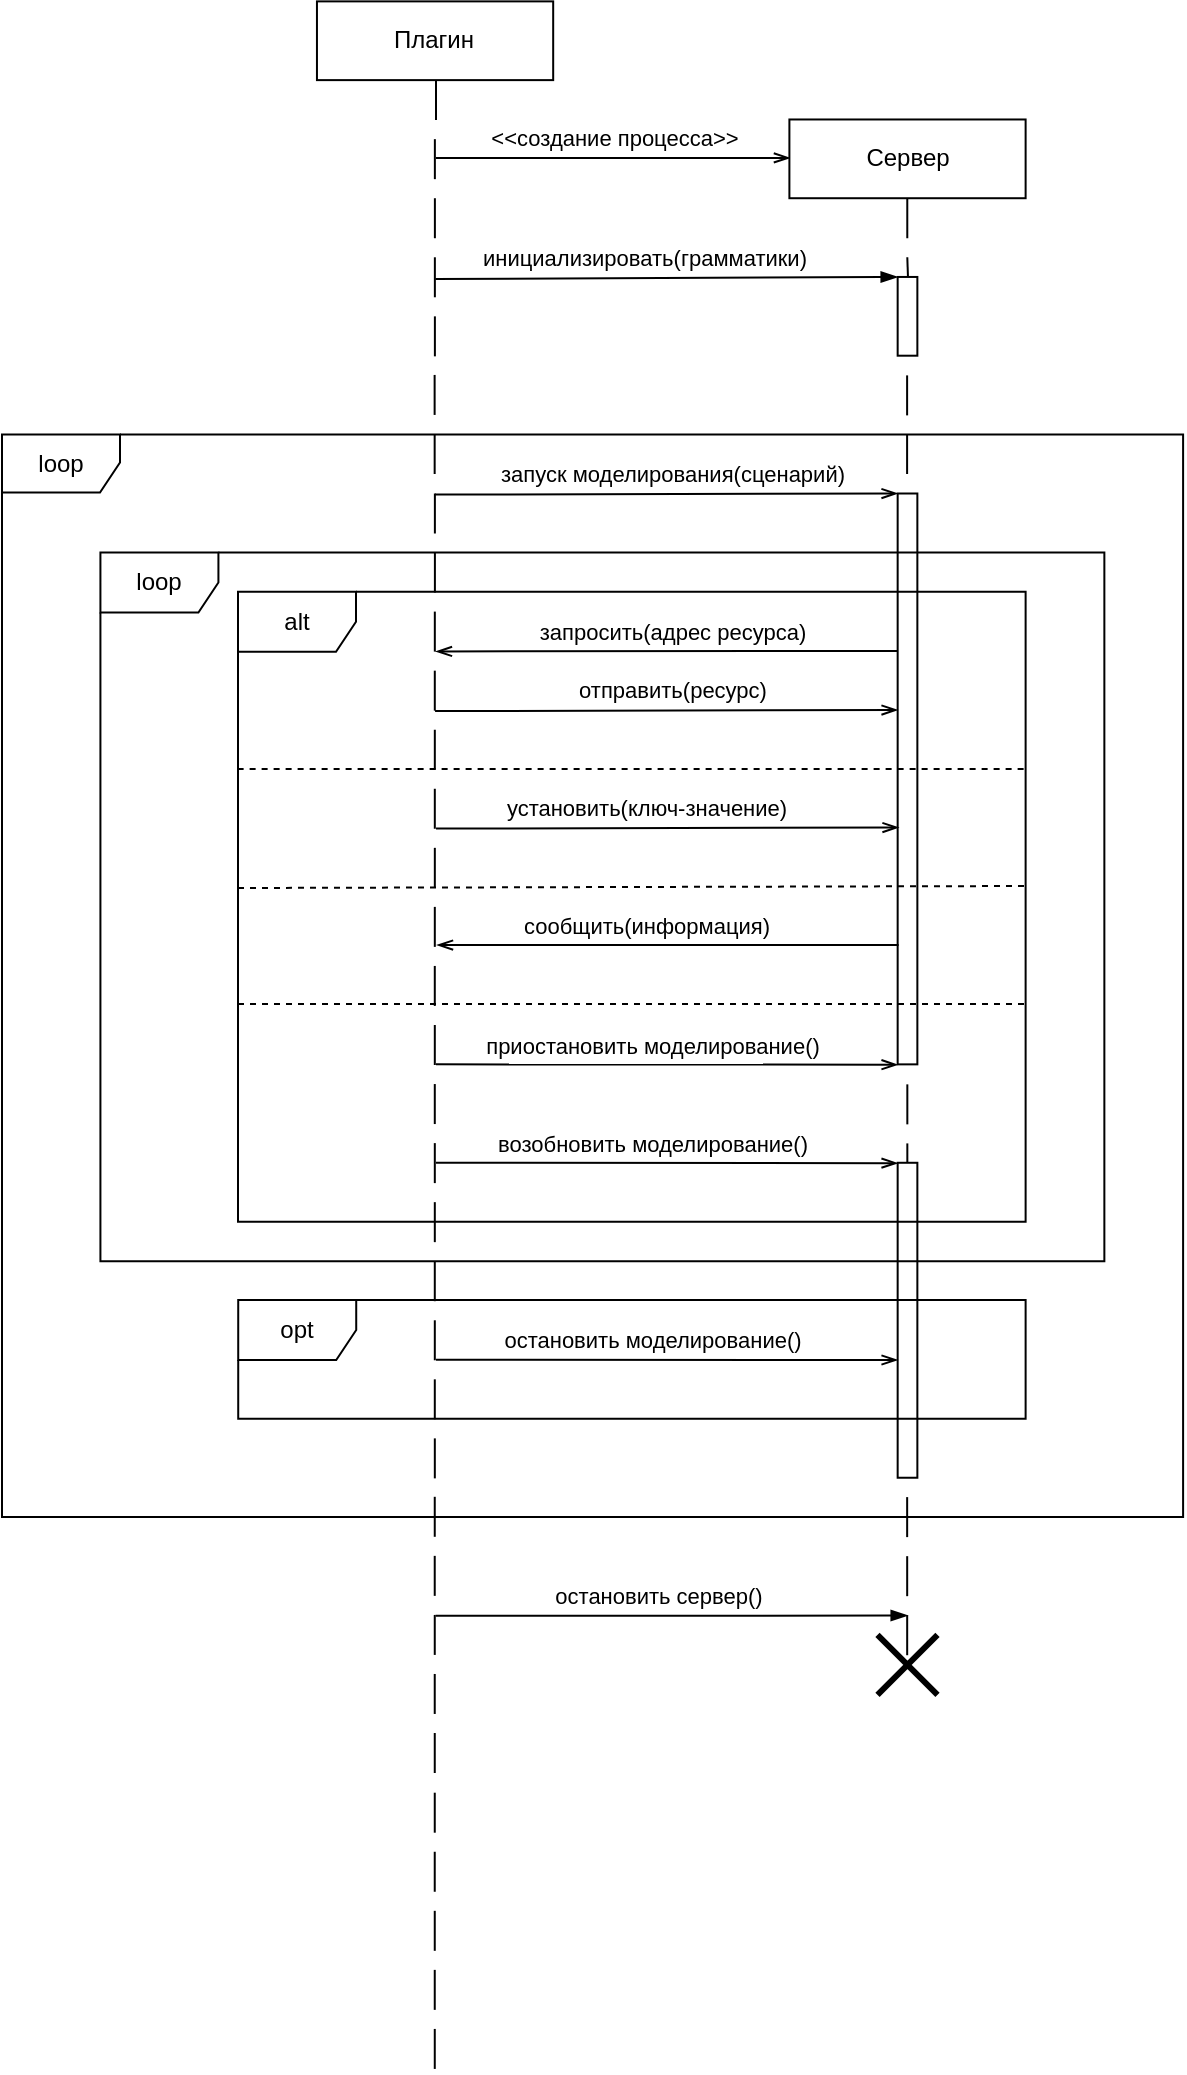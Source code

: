 <mxfile version="21.0.8" type="device"><diagram id="-wMyV3FJXtilWohWUk54" name="Страница 1"><mxGraphModel dx="1796" dy="965" grid="1" gridSize="9.842" guides="1" tooltips="1" connect="1" arrows="1" fold="1" page="1" pageScale="1" pageWidth="827" pageHeight="1169" math="0" shadow="0"><root><mxCell id="0"/><mxCell id="1" parent="0"/><mxCell id="ePhQMTm9lXjfTtW40u9A-8" value="Плагин" style="whiteSpace=wrap;html=1;" vertex="1" parent="1"><mxGeometry x="157.48" y="19.69" width="118.11" height="39.37" as="geometry"/></mxCell><mxCell id="ePhQMTm9lXjfTtW40u9A-24" value="" style="endArrow=none;html=1;rounded=0;strokeWidth=1;jumpStyle=none;perimeterSpacing=0;fixDash=0;" edge="1" parent="1"><mxGeometry width="50" height="50" relative="1" as="geometry"><mxPoint x="217" y="78.95" as="sourcePoint"/><mxPoint x="217" y="58.95" as="targetPoint"/></mxGeometry></mxCell><mxCell id="ePhQMTm9lXjfTtW40u9A-26" value="" style="endArrow=none;html=1;rounded=0;strokeWidth=1;jumpStyle=none;perimeterSpacing=0;fixDash=0;entryX=0.5;entryY=1;entryDx=0;entryDy=0;" edge="1" parent="1"><mxGeometry width="50" height="50" relative="1" as="geometry"><mxPoint x="216.433" y="108.582" as="sourcePoint"/><mxPoint x="216.433" y="88.582" as="targetPoint"/></mxGeometry></mxCell><mxCell id="ePhQMTm9lXjfTtW40u9A-27" value="" style="endArrow=none;html=1;rounded=0;strokeWidth=1;jumpStyle=none;perimeterSpacing=0;fixDash=0;entryX=0.5;entryY=1;entryDx=0;entryDy=0;" edge="1" parent="1"><mxGeometry width="50" height="50" relative="1" as="geometry"><mxPoint x="216.445" y="138.115" as="sourcePoint"/><mxPoint x="216.445" y="118.115" as="targetPoint"/></mxGeometry></mxCell><mxCell id="ePhQMTm9lXjfTtW40u9A-28" value="" style="endArrow=none;html=1;rounded=0;strokeWidth=1;jumpStyle=none;perimeterSpacing=0;fixDash=0;entryX=0.5;entryY=1;entryDx=0;entryDy=0;" edge="1" parent="1"><mxGeometry width="50" height="50" relative="1" as="geometry"><mxPoint x="216.435" y="167.645" as="sourcePoint"/><mxPoint x="216.435" y="147.645" as="targetPoint"/></mxGeometry></mxCell><mxCell id="ePhQMTm9lXjfTtW40u9A-29" value="" style="endArrow=none;html=1;rounded=0;strokeWidth=1;jumpStyle=none;perimeterSpacing=0;fixDash=0;entryX=0.5;entryY=1;entryDx=0;entryDy=0;" edge="1" parent="1"><mxGeometry width="50" height="50" relative="1" as="geometry"><mxPoint x="216.447" y="197.177" as="sourcePoint"/><mxPoint x="216.447" y="177.178" as="targetPoint"/></mxGeometry></mxCell><mxCell id="ePhQMTm9lXjfTtW40u9A-30" value="" style="endArrow=none;html=1;rounded=0;strokeWidth=1;jumpStyle=none;perimeterSpacing=0;fixDash=0;entryX=0.5;entryY=1;entryDx=0;entryDy=0;" edge="1" parent="1"><mxGeometry width="50" height="50" relative="1" as="geometry"><mxPoint x="216.438" y="285.748" as="sourcePoint"/><mxPoint x="216.438" y="265.748" as="targetPoint"/></mxGeometry></mxCell><mxCell id="ePhQMTm9lXjfTtW40u9A-31" value="" style="endArrow=none;html=1;rounded=0;strokeWidth=1;jumpStyle=none;perimeterSpacing=0;fixDash=0;entryX=0.5;entryY=1;entryDx=0;entryDy=0;" edge="1" parent="1"><mxGeometry width="50" height="50" relative="1" as="geometry"><mxPoint x="216.45" y="315.28" as="sourcePoint"/><mxPoint x="216.45" y="295.28" as="targetPoint"/></mxGeometry></mxCell><mxCell id="ePhQMTm9lXjfTtW40u9A-32" value="" style="endArrow=openThin;html=1;rounded=0;endFill=0;" edge="1" parent="1"><mxGeometry width="50" height="50" relative="1" as="geometry"><mxPoint x="217" y="97.95" as="sourcePoint"/><mxPoint x="394" y="97.95" as="targetPoint"/></mxGeometry></mxCell><mxCell id="ePhQMTm9lXjfTtW40u9A-35" value="&amp;lt;&amp;lt;создание процесса&amp;gt;&amp;gt;" style="edgeLabel;html=1;align=center;verticalAlign=middle;resizable=0;points=[];" vertex="1" connectable="0" parent="ePhQMTm9lXjfTtW40u9A-32"><mxGeometry x="0.382" relative="1" as="geometry"><mxPoint x="-34" y="-10" as="offset"/></mxGeometry></mxCell><mxCell id="ePhQMTm9lXjfTtW40u9A-36" value="Сервер" style="whiteSpace=wrap;html=1;" vertex="1" parent="1"><mxGeometry x="393.702" y="78.742" width="118.11" height="39.37" as="geometry"/></mxCell><mxCell id="ePhQMTm9lXjfTtW40u9A-37" value="" style="endArrow=none;html=1;rounded=0;strokeWidth=1;jumpStyle=none;perimeterSpacing=0;fixDash=0;entryX=0.5;entryY=1;entryDx=0;entryDy=0;" edge="1" parent="1"><mxGeometry width="50" height="50" relative="1" as="geometry"><mxPoint x="452.638" y="138.118" as="sourcePoint"/><mxPoint x="452.638" y="118.117" as="targetPoint"/></mxGeometry></mxCell><mxCell id="ePhQMTm9lXjfTtW40u9A-38" value="" style="endArrow=none;html=1;rounded=0;strokeWidth=1;jumpStyle=none;perimeterSpacing=0;fixDash=0;entryX=0.5;entryY=1;entryDx=0;entryDy=0;" edge="1" parent="1"><mxGeometry width="50" height="50" relative="1" as="geometry"><mxPoint x="453" y="157.95" as="sourcePoint"/><mxPoint x="452.65" y="147.65" as="targetPoint"/></mxGeometry></mxCell><mxCell id="ePhQMTm9lXjfTtW40u9A-40" value="" style="endArrow=none;html=1;rounded=0;strokeWidth=1;jumpStyle=none;perimeterSpacing=0;fixDash=0;entryX=0.5;entryY=1;entryDx=0;entryDy=0;" edge="1" parent="1"><mxGeometry width="50" height="50" relative="1" as="geometry"><mxPoint x="452.663" y="581.182" as="sourcePoint"/><mxPoint x="452.663" y="561.182" as="targetPoint"/></mxGeometry></mxCell><mxCell id="ePhQMTm9lXjfTtW40u9A-41" value="" style="endArrow=blockThin;html=1;rounded=0;endFill=1;entryX=0;entryY=0;entryDx=0;entryDy=0;" edge="1" parent="1" target="ePhQMTm9lXjfTtW40u9A-46"><mxGeometry width="50" height="50" relative="1" as="geometry"><mxPoint x="216.702" y="158.483" as="sourcePoint"/><mxPoint x="453" y="157.95" as="targetPoint"/></mxGeometry></mxCell><mxCell id="ePhQMTm9lXjfTtW40u9A-42" value="инициализировать(грамматики)" style="edgeLabel;html=1;align=center;verticalAlign=middle;resizable=0;points=[];" vertex="1" connectable="0" parent="ePhQMTm9lXjfTtW40u9A-41"><mxGeometry x="0.382" relative="1" as="geometry"><mxPoint x="-55" y="-10" as="offset"/></mxGeometry></mxCell><mxCell id="ePhQMTm9lXjfTtW40u9A-43" value="" style="endArrow=none;html=1;rounded=0;strokeWidth=1;jumpStyle=none;perimeterSpacing=0;fixDash=0;entryX=0.5;entryY=1;entryDx=0;entryDy=0;" edge="1" parent="1"><mxGeometry width="50" height="50" relative="1" as="geometry"><mxPoint x="452.663" y="600.702" as="sourcePoint"/><mxPoint x="452.663" y="590.702" as="targetPoint"/></mxGeometry></mxCell><mxCell id="ePhQMTm9lXjfTtW40u9A-46" value="" style="whiteSpace=wrap;html=1;" vertex="1" parent="1"><mxGeometry x="447.83" y="157.48" width="9.85" height="39.37" as="geometry"/></mxCell><mxCell id="ePhQMTm9lXjfTtW40u9A-51" value="" style="whiteSpace=wrap;html=1;" vertex="1" parent="1"><mxGeometry x="447.83" y="265.75" width="9.85" height="285.43" as="geometry"/></mxCell><mxCell id="ePhQMTm9lXjfTtW40u9A-65" value="" style="endArrow=openThin;html=1;rounded=0;endFill=0;entryX=0;entryY=0;entryDx=0;entryDy=0;" edge="1" parent="1"><mxGeometry width="50" height="50" relative="1" as="geometry"><mxPoint x="217.012" y="433.303" as="sourcePoint"/><mxPoint x="448.31" y="432.77" as="targetPoint"/></mxGeometry></mxCell><mxCell id="ePhQMTm9lXjfTtW40u9A-66" value="установить(ключ-значение)" style="edgeLabel;html=1;align=center;verticalAlign=middle;resizable=0;points=[];" vertex="1" connectable="0" parent="ePhQMTm9lXjfTtW40u9A-65"><mxGeometry x="0.382" relative="1" as="geometry"><mxPoint x="-55" y="-10" as="offset"/></mxGeometry></mxCell><mxCell id="ePhQMTm9lXjfTtW40u9A-67" value="" style="endArrow=none;html=1;rounded=0;endFill=0;dashed=1;" edge="1" parent="1"><mxGeometry width="50" height="50" relative="1" as="geometry"><mxPoint x="118" y="463" as="sourcePoint"/><mxPoint x="512" y="462" as="targetPoint"/></mxGeometry></mxCell><mxCell id="ePhQMTm9lXjfTtW40u9A-68" value="" style="endArrow=openThin;html=1;rounded=0;endFill=0;" edge="1" parent="1"><mxGeometry width="50" height="50" relative="1" as="geometry"><mxPoint x="448.31" y="491.54" as="sourcePoint"/><mxPoint x="217.48" y="491.54" as="targetPoint"/></mxGeometry></mxCell><mxCell id="ePhQMTm9lXjfTtW40u9A-69" value="сообщить(информация)" style="edgeLabel;html=1;align=center;verticalAlign=middle;resizable=0;points=[];" vertex="1" connectable="0" parent="ePhQMTm9lXjfTtW40u9A-68"><mxGeometry x="0.382" relative="1" as="geometry"><mxPoint x="33" y="-10" as="offset"/></mxGeometry></mxCell><mxCell id="ePhQMTm9lXjfTtW40u9A-70" value="" style="endArrow=none;html=1;rounded=0;endFill=0;dashed=1;" edge="1" parent="1"><mxGeometry width="50" height="50" relative="1" as="geometry"><mxPoint x="118" y="521" as="sourcePoint"/><mxPoint x="512" y="521" as="targetPoint"/></mxGeometry></mxCell><mxCell id="ePhQMTm9lXjfTtW40u9A-71" value="" style="endArrow=openThin;html=1;rounded=0;endFill=0;entryX=0;entryY=1;entryDx=0;entryDy=0;" edge="1" parent="1"><mxGeometry width="50" height="50" relative="1" as="geometry"><mxPoint x="217" y="551.18" as="sourcePoint"/><mxPoint x="447.83" y="551.36" as="targetPoint"/></mxGeometry></mxCell><mxCell id="ePhQMTm9lXjfTtW40u9A-72" value="приостановить моделирование()" style="edgeLabel;html=1;align=center;verticalAlign=middle;resizable=0;points=[];" vertex="1" connectable="0" parent="ePhQMTm9lXjfTtW40u9A-71"><mxGeometry x="0.382" relative="1" as="geometry"><mxPoint x="-52" y="-10" as="offset"/></mxGeometry></mxCell><mxCell id="ePhQMTm9lXjfTtW40u9A-73" value="" style="whiteSpace=wrap;html=1;" vertex="1" parent="1"><mxGeometry x="447.83" y="600.39" width="9.85" height="157.48" as="geometry"/></mxCell><mxCell id="ePhQMTm9lXjfTtW40u9A-76" value="" style="endArrow=openThin;html=1;rounded=0;endFill=0;entryX=0;entryY=1;entryDx=0;entryDy=0;" edge="1" parent="1"><mxGeometry width="50" height="50" relative="1" as="geometry"><mxPoint x="217.002" y="600.392" as="sourcePoint"/><mxPoint x="447.832" y="600.572" as="targetPoint"/></mxGeometry></mxCell><mxCell id="ePhQMTm9lXjfTtW40u9A-77" value="возобновить моделирование()" style="edgeLabel;html=1;align=center;verticalAlign=middle;resizable=0;points=[];" vertex="1" connectable="0" parent="ePhQMTm9lXjfTtW40u9A-76"><mxGeometry x="0.382" relative="1" as="geometry"><mxPoint x="-52" y="-10" as="offset"/></mxGeometry></mxCell><mxCell id="ePhQMTm9lXjfTtW40u9A-78" value="" style="endArrow=openThin;html=1;rounded=0;endFill=0;entryX=0;entryY=1;entryDx=0;entryDy=0;" edge="1" parent="1"><mxGeometry width="50" height="50" relative="1" as="geometry"><mxPoint x="217.005" y="698.825" as="sourcePoint"/><mxPoint x="447.835" y="699.005" as="targetPoint"/></mxGeometry></mxCell><mxCell id="ePhQMTm9lXjfTtW40u9A-79" value="остановить моделирование()" style="edgeLabel;html=1;align=center;verticalAlign=middle;resizable=0;points=[];" vertex="1" connectable="0" parent="ePhQMTm9lXjfTtW40u9A-78"><mxGeometry x="0.382" relative="1" as="geometry"><mxPoint x="-52" y="-10" as="offset"/></mxGeometry></mxCell><mxCell id="ePhQMTm9lXjfTtW40u9A-81" value="" style="endArrow=none;html=1;rounded=0;strokeWidth=1;jumpStyle=none;perimeterSpacing=0;fixDash=0;entryX=0.5;entryY=1;entryDx=0;entryDy=0;" edge="1" parent="1"><mxGeometry width="50" height="50" relative="1" as="geometry"><mxPoint x="452.575" y="787.555" as="sourcePoint"/><mxPoint x="452.575" y="767.555" as="targetPoint"/></mxGeometry></mxCell><mxCell id="ePhQMTm9lXjfTtW40u9A-82" value="" style="endArrow=none;html=1;rounded=0;strokeWidth=1;jumpStyle=none;perimeterSpacing=0;fixDash=0;entryX=0.5;entryY=1;entryDx=0;entryDy=0;" edge="1" parent="1"><mxGeometry width="50" height="50" relative="1" as="geometry"><mxPoint x="452.588" y="817.087" as="sourcePoint"/><mxPoint x="452.588" y="797.087" as="targetPoint"/></mxGeometry></mxCell><mxCell id="ePhQMTm9lXjfTtW40u9A-83" value="" style="endArrow=none;html=1;rounded=0;strokeWidth=1;jumpStyle=none;perimeterSpacing=0;fixDash=0;entryX=0.5;entryY=1;entryDx=0;entryDy=0;" edge="1" parent="1"><mxGeometry width="50" height="50" relative="1" as="geometry"><mxPoint x="452.59" y="846.61" as="sourcePoint"/><mxPoint x="452.59" y="826.61" as="targetPoint"/></mxGeometry></mxCell><mxCell id="ePhQMTm9lXjfTtW40u9A-84" value="" style="shape=umlDestroy;whiteSpace=wrap;html=1;strokeWidth=3;targetShapes=umlLifeline;" vertex="1" parent="1"><mxGeometry x="437.75" y="836.45" width="30" height="30" as="geometry"/></mxCell><mxCell id="ePhQMTm9lXjfTtW40u9A-87" value="" style="endArrow=blockThin;html=1;rounded=0;endFill=1;" edge="1" parent="1"><mxGeometry width="50" height="50" relative="1" as="geometry"><mxPoint x="216.828" y="826.908" as="sourcePoint"/><mxPoint x="452.83" y="826.77" as="targetPoint"/></mxGeometry></mxCell><mxCell id="ePhQMTm9lXjfTtW40u9A-88" value="остановить сервер()" style="edgeLabel;html=1;align=center;verticalAlign=middle;resizable=0;points=[];" vertex="1" connectable="0" parent="ePhQMTm9lXjfTtW40u9A-87"><mxGeometry x="0.382" relative="1" as="geometry"><mxPoint x="-52" y="-10" as="offset"/></mxGeometry></mxCell><mxCell id="ePhQMTm9lXjfTtW40u9A-102" value="" style="endArrow=none;html=1;rounded=0;strokeWidth=1;jumpStyle=none;perimeterSpacing=0;fixDash=0;entryX=0.5;entryY=1;entryDx=0;entryDy=0;" edge="1" parent="1"><mxGeometry width="50" height="50" relative="1" as="geometry"><mxPoint x="216.41" y="344.8" as="sourcePoint"/><mxPoint x="216.41" y="324.8" as="targetPoint"/></mxGeometry></mxCell><mxCell id="ePhQMTm9lXjfTtW40u9A-103" value="" style="endArrow=none;html=1;rounded=0;strokeWidth=1;jumpStyle=none;perimeterSpacing=0;fixDash=0;entryX=0.5;entryY=1;entryDx=0;entryDy=0;" edge="1" parent="1"><mxGeometry width="50" height="50" relative="1" as="geometry"><mxPoint x="216.4" y="374.33" as="sourcePoint"/><mxPoint x="216.4" y="354.33" as="targetPoint"/></mxGeometry></mxCell><mxCell id="ePhQMTm9lXjfTtW40u9A-104" value="" style="endArrow=none;html=1;rounded=0;strokeWidth=1;jumpStyle=none;perimeterSpacing=0;fixDash=0;entryX=0.5;entryY=1;entryDx=0;entryDy=0;" edge="1" parent="1"><mxGeometry width="50" height="50" relative="1" as="geometry"><mxPoint x="216.412" y="403.862" as="sourcePoint"/><mxPoint x="216.412" y="383.863" as="targetPoint"/></mxGeometry></mxCell><mxCell id="ePhQMTm9lXjfTtW40u9A-105" value="" style="endArrow=none;html=1;rounded=0;strokeWidth=1;jumpStyle=none;perimeterSpacing=0;fixDash=0;entryX=0.5;entryY=1;entryDx=0;entryDy=0;" edge="1" parent="1"><mxGeometry width="50" height="50" relative="1" as="geometry"><mxPoint x="216.403" y="433.382" as="sourcePoint"/><mxPoint x="216.403" y="413.382" as="targetPoint"/></mxGeometry></mxCell><mxCell id="ePhQMTm9lXjfTtW40u9A-106" value="" style="endArrow=none;html=1;rounded=0;strokeWidth=1;jumpStyle=none;perimeterSpacing=0;fixDash=0;entryX=0.5;entryY=1;entryDx=0;entryDy=0;" edge="1" parent="1"><mxGeometry width="50" height="50" relative="1" as="geometry"><mxPoint x="216.415" y="462.915" as="sourcePoint"/><mxPoint x="216.415" y="442.915" as="targetPoint"/></mxGeometry></mxCell><mxCell id="ePhQMTm9lXjfTtW40u9A-107" value="" style="endArrow=none;html=1;rounded=0;strokeWidth=1;jumpStyle=none;perimeterSpacing=0;fixDash=0;entryX=0.5;entryY=1;entryDx=0;entryDy=0;" edge="1" parent="1"><mxGeometry width="50" height="50" relative="1" as="geometry"><mxPoint x="216.403" y="492.442" as="sourcePoint"/><mxPoint x="216.403" y="472.442" as="targetPoint"/></mxGeometry></mxCell><mxCell id="ePhQMTm9lXjfTtW40u9A-108" value="" style="endArrow=none;html=1;rounded=0;strokeWidth=1;jumpStyle=none;perimeterSpacing=0;fixDash=0;entryX=0.5;entryY=1;entryDx=0;entryDy=0;" edge="1" parent="1"><mxGeometry width="50" height="50" relative="1" as="geometry"><mxPoint x="216.393" y="521.972" as="sourcePoint"/><mxPoint x="216.393" y="501.972" as="targetPoint"/></mxGeometry></mxCell><mxCell id="ePhQMTm9lXjfTtW40u9A-109" value="" style="endArrow=none;html=1;rounded=0;strokeWidth=1;jumpStyle=none;perimeterSpacing=0;fixDash=0;entryX=0.5;entryY=1;entryDx=0;entryDy=0;" edge="1" parent="1"><mxGeometry width="50" height="50" relative="1" as="geometry"><mxPoint x="216.405" y="551.505" as="sourcePoint"/><mxPoint x="216.405" y="531.505" as="targetPoint"/></mxGeometry></mxCell><mxCell id="ePhQMTm9lXjfTtW40u9A-110" value="" style="endArrow=none;html=1;rounded=0;strokeWidth=1;jumpStyle=none;perimeterSpacing=0;fixDash=0;entryX=0.5;entryY=1;entryDx=0;entryDy=0;" edge="1" parent="1"><mxGeometry width="50" height="50" relative="1" as="geometry"><mxPoint x="216.395" y="581.025" as="sourcePoint"/><mxPoint x="216.395" y="561.025" as="targetPoint"/></mxGeometry></mxCell><mxCell id="ePhQMTm9lXjfTtW40u9A-111" value="" style="endArrow=none;html=1;rounded=0;strokeWidth=1;jumpStyle=none;perimeterSpacing=0;fixDash=0;entryX=0.5;entryY=1;entryDx=0;entryDy=0;" edge="1" parent="1"><mxGeometry width="50" height="50" relative="1" as="geometry"><mxPoint x="216.407" y="610.557" as="sourcePoint"/><mxPoint x="216.407" y="590.557" as="targetPoint"/></mxGeometry></mxCell><mxCell id="ePhQMTm9lXjfTtW40u9A-112" value="" style="endArrow=none;html=1;rounded=0;strokeWidth=1;jumpStyle=none;perimeterSpacing=0;fixDash=0;entryX=0.5;entryY=1;entryDx=0;entryDy=0;" edge="1" parent="1"><mxGeometry width="50" height="50" relative="1" as="geometry"><mxPoint x="216.405" y="640.075" as="sourcePoint"/><mxPoint x="216.405" y="620.075" as="targetPoint"/></mxGeometry></mxCell><mxCell id="ePhQMTm9lXjfTtW40u9A-113" value="" style="endArrow=none;html=1;rounded=0;strokeWidth=1;jumpStyle=none;perimeterSpacing=0;fixDash=0;entryX=0.5;entryY=1;entryDx=0;entryDy=0;" edge="1" parent="1"><mxGeometry width="50" height="50" relative="1" as="geometry"><mxPoint x="216.395" y="669.605" as="sourcePoint"/><mxPoint x="216.395" y="649.605" as="targetPoint"/></mxGeometry></mxCell><mxCell id="ePhQMTm9lXjfTtW40u9A-114" value="" style="endArrow=none;html=1;rounded=0;strokeWidth=1;jumpStyle=none;perimeterSpacing=0;fixDash=0;entryX=0.5;entryY=1;entryDx=0;entryDy=0;" edge="1" parent="1"><mxGeometry width="50" height="50" relative="1" as="geometry"><mxPoint x="216.407" y="699.138" as="sourcePoint"/><mxPoint x="216.407" y="679.138" as="targetPoint"/></mxGeometry></mxCell><mxCell id="ePhQMTm9lXjfTtW40u9A-115" value="" style="endArrow=none;html=1;rounded=0;strokeWidth=1;jumpStyle=none;perimeterSpacing=0;fixDash=0;entryX=0.5;entryY=1;entryDx=0;entryDy=0;" edge="1" parent="1"><mxGeometry width="50" height="50" relative="1" as="geometry"><mxPoint x="216.398" y="728.658" as="sourcePoint"/><mxPoint x="216.398" y="708.658" as="targetPoint"/></mxGeometry></mxCell><mxCell id="ePhQMTm9lXjfTtW40u9A-116" value="" style="endArrow=none;html=1;rounded=0;strokeWidth=1;jumpStyle=none;perimeterSpacing=0;fixDash=0;entryX=0.5;entryY=1;entryDx=0;entryDy=0;" edge="1" parent="1"><mxGeometry width="50" height="50" relative="1" as="geometry"><mxPoint x="216.41" y="758.19" as="sourcePoint"/><mxPoint x="216.41" y="738.19" as="targetPoint"/></mxGeometry></mxCell><mxCell id="ePhQMTm9lXjfTtW40u9A-117" value="" style="endArrow=none;html=1;rounded=0;strokeWidth=1;jumpStyle=none;perimeterSpacing=0;fixDash=0;entryX=0.5;entryY=1;entryDx=0;entryDy=0;" edge="1" parent="1"><mxGeometry width="50" height="50" relative="1" as="geometry"><mxPoint x="216.377" y="787.398" as="sourcePoint"/><mxPoint x="216.377" y="767.398" as="targetPoint"/></mxGeometry></mxCell><mxCell id="ePhQMTm9lXjfTtW40u9A-118" value="" style="endArrow=none;html=1;rounded=0;strokeWidth=1;jumpStyle=none;perimeterSpacing=0;fixDash=0;entryX=0.5;entryY=1;entryDx=0;entryDy=0;" edge="1" parent="1"><mxGeometry width="50" height="50" relative="1" as="geometry"><mxPoint x="216.367" y="816.928" as="sourcePoint"/><mxPoint x="216.367" y="796.928" as="targetPoint"/></mxGeometry></mxCell><mxCell id="ePhQMTm9lXjfTtW40u9A-119" value="" style="endArrow=none;html=1;rounded=0;strokeWidth=1;jumpStyle=none;perimeterSpacing=0;fixDash=0;entryX=0.5;entryY=1;entryDx=0;entryDy=0;" edge="1" parent="1"><mxGeometry width="50" height="50" relative="1" as="geometry"><mxPoint x="216.38" y="846.46" as="sourcePoint"/><mxPoint x="216.38" y="826.46" as="targetPoint"/></mxGeometry></mxCell><mxCell id="ePhQMTm9lXjfTtW40u9A-120" value="" style="endArrow=none;html=1;rounded=0;strokeWidth=1;jumpStyle=none;perimeterSpacing=0;fixDash=0;entryX=0.5;entryY=1;entryDx=0;entryDy=0;" edge="1" parent="1"><mxGeometry width="50" height="50" relative="1" as="geometry"><mxPoint x="216.37" y="875.98" as="sourcePoint"/><mxPoint x="216.37" y="855.98" as="targetPoint"/></mxGeometry></mxCell><mxCell id="ePhQMTm9lXjfTtW40u9A-121" value="" style="endArrow=none;html=1;rounded=0;strokeWidth=1;jumpStyle=none;perimeterSpacing=0;fixDash=0;entryX=0.5;entryY=1;entryDx=0;entryDy=0;" edge="1" parent="1"><mxGeometry width="50" height="50" relative="1" as="geometry"><mxPoint x="216.382" y="905.512" as="sourcePoint"/><mxPoint x="216.382" y="885.512" as="targetPoint"/></mxGeometry></mxCell><mxCell id="ePhQMTm9lXjfTtW40u9A-122" value="" style="endArrow=none;html=1;rounded=0;strokeWidth=1;jumpStyle=none;perimeterSpacing=0;fixDash=0;entryX=0.5;entryY=1;entryDx=0;entryDy=0;" edge="1" parent="1"><mxGeometry width="50" height="50" relative="1" as="geometry"><mxPoint x="216.38" y="935.35" as="sourcePoint"/><mxPoint x="216.38" y="915.35" as="targetPoint"/></mxGeometry></mxCell><mxCell id="ePhQMTm9lXjfTtW40u9A-123" value="" style="endArrow=none;html=1;rounded=0;strokeWidth=1;jumpStyle=none;perimeterSpacing=0;fixDash=0;entryX=0.5;entryY=1;entryDx=0;entryDy=0;" edge="1" parent="1"><mxGeometry width="50" height="50" relative="1" as="geometry"><mxPoint x="216.37" y="964.88" as="sourcePoint"/><mxPoint x="216.37" y="944.88" as="targetPoint"/></mxGeometry></mxCell><mxCell id="ePhQMTm9lXjfTtW40u9A-124" value="" style="endArrow=none;html=1;rounded=0;strokeWidth=1;jumpStyle=none;perimeterSpacing=0;fixDash=0;entryX=0.5;entryY=1;entryDx=0;entryDy=0;" edge="1" parent="1"><mxGeometry width="50" height="50" relative="1" as="geometry"><mxPoint x="216.382" y="994.412" as="sourcePoint"/><mxPoint x="216.382" y="974.412" as="targetPoint"/></mxGeometry></mxCell><mxCell id="ePhQMTm9lXjfTtW40u9A-125" value="" style="endArrow=none;html=1;rounded=0;strokeWidth=1;jumpStyle=none;perimeterSpacing=0;fixDash=0;entryX=0.5;entryY=1;entryDx=0;entryDy=0;" edge="1" parent="1"><mxGeometry width="50" height="50" relative="1" as="geometry"><mxPoint x="216.373" y="1023.933" as="sourcePoint"/><mxPoint x="216.373" y="1003.933" as="targetPoint"/></mxGeometry></mxCell><mxCell id="ePhQMTm9lXjfTtW40u9A-126" value="" style="endArrow=none;html=1;rounded=0;strokeWidth=1;jumpStyle=none;perimeterSpacing=0;fixDash=0;entryX=0.5;entryY=1;entryDx=0;entryDy=0;" edge="1" parent="1"><mxGeometry width="50" height="50" relative="1" as="geometry"><mxPoint x="216.385" y="1053.465" as="sourcePoint"/><mxPoint x="216.385" y="1033.465" as="targetPoint"/></mxGeometry></mxCell><mxCell id="ePhQMTm9lXjfTtW40u9A-128" value="loop" style="shape=umlFrame;whiteSpace=wrap;html=1;pointerEvents=0;recursiveResize=0;container=1;collapsible=0;width=59;height=30;" vertex="1" parent="1"><mxGeometry x="49.21" y="295.27" width="501.97" height="354.33" as="geometry"/></mxCell><mxCell id="ePhQMTm9lXjfTtW40u9A-127" value="alt" style="shape=umlFrame;whiteSpace=wrap;html=1;pointerEvents=0;recursiveResize=0;container=1;collapsible=0;width=59;height=30;" vertex="1" parent="ePhQMTm9lXjfTtW40u9A-128"><mxGeometry x="68.79" y="19.62" width="393.81" height="315.02" as="geometry"/></mxCell><mxCell id="ePhQMTm9lXjfTtW40u9A-53" value="" style="endArrow=openThin;html=1;rounded=0;endFill=0;exitX=0.005;exitY=0.199;exitDx=0;exitDy=0;exitPerimeter=0;" edge="1" parent="ePhQMTm9lXjfTtW40u9A-127"><mxGeometry width="50" height="50" relative="1" as="geometry"><mxPoint x="329.829" y="29.593" as="sourcePoint"/><mxPoint x="98.95" y="29.83" as="targetPoint"/></mxGeometry></mxCell><mxCell id="ePhQMTm9lXjfTtW40u9A-54" value="запросить(адрес ресурса)" style="edgeLabel;html=1;align=center;verticalAlign=middle;resizable=0;points=[];" vertex="1" connectable="0" parent="ePhQMTm9lXjfTtW40u9A-53"><mxGeometry x="0.382" relative="1" as="geometry"><mxPoint x="46" y="-10" as="offset"/></mxGeometry></mxCell><mxCell id="ePhQMTm9lXjfTtW40u9A-57" value="" style="endArrow=openThin;html=1;rounded=0;endFill=0;entryX=0;entryY=0;entryDx=0;entryDy=0;" edge="1" parent="ePhQMTm9lXjfTtW40u9A-127"><mxGeometry width="50" height="50" relative="1" as="geometry"><mxPoint x="98.53" y="59.66" as="sourcePoint"/><mxPoint x="329.827" y="59.127" as="targetPoint"/></mxGeometry></mxCell><mxCell id="ePhQMTm9lXjfTtW40u9A-58" value="отправить(ресурс)" style="edgeLabel;html=1;align=center;verticalAlign=middle;resizable=0;points=[];" vertex="1" connectable="0" parent="ePhQMTm9lXjfTtW40u9A-57"><mxGeometry x="0.382" relative="1" as="geometry"><mxPoint x="-42" y="-10" as="offset"/></mxGeometry></mxCell><mxCell id="ePhQMTm9lXjfTtW40u9A-59" value="" style="endArrow=none;html=1;rounded=0;endFill=0;dashed=1;" edge="1" parent="ePhQMTm9lXjfTtW40u9A-127"><mxGeometry width="50" height="50" relative="1" as="geometry"><mxPoint x="-0.19" y="88.65" as="sourcePoint"/><mxPoint x="393.81" y="88.65" as="targetPoint"/></mxGeometry></mxCell><mxCell id="ePhQMTm9lXjfTtW40u9A-130" value="opt" style="shape=umlFrame;whiteSpace=wrap;html=1;pointerEvents=0;recursiveResize=0;container=1;collapsible=0;width=59;height=30;" vertex="1" parent="1"><mxGeometry x="118.11" y="669" width="393.7" height="59.34" as="geometry"/></mxCell><mxCell id="ePhQMTm9lXjfTtW40u9A-138" value="loop" style="shape=umlFrame;whiteSpace=wrap;html=1;pointerEvents=0;recursiveResize=0;container=1;collapsible=0;width=59;height=29;" vertex="1" parent="1"><mxGeometry y="236.22" width="590.55" height="541.34" as="geometry"/></mxCell><mxCell id="ePhQMTm9lXjfTtW40u9A-49" value="" style="endArrow=openThin;html=1;rounded=0;endFill=0;entryX=0;entryY=0;entryDx=0;entryDy=0;" edge="1" parent="ePhQMTm9lXjfTtW40u9A-138"><mxGeometry width="50" height="50" relative="1" as="geometry"><mxPoint x="216.528" y="30.058" as="sourcePoint"/><mxPoint x="447.825" y="29.525" as="targetPoint"/></mxGeometry></mxCell><mxCell id="ePhQMTm9lXjfTtW40u9A-50" value="запуск моделирования(сценарий)" style="edgeLabel;html=1;align=center;verticalAlign=middle;resizable=0;points=[];" vertex="1" connectable="0" parent="ePhQMTm9lXjfTtW40u9A-49"><mxGeometry x="0.382" relative="1" as="geometry"><mxPoint x="-42" y="-10" as="offset"/></mxGeometry></mxCell><mxCell id="ePhQMTm9lXjfTtW40u9A-139" value="" style="endArrow=none;html=1;rounded=0;strokeWidth=1;jumpStyle=none;perimeterSpacing=0;fixDash=0;entryX=0.5;entryY=1;entryDx=0;entryDy=0;" edge="1" parent="1"><mxGeometry width="50" height="50" relative="1" as="geometry"><mxPoint x="216.317" y="226.467" as="sourcePoint"/><mxPoint x="216.317" y="206.467" as="targetPoint"/></mxGeometry></mxCell><mxCell id="ePhQMTm9lXjfTtW40u9A-140" value="" style="endArrow=none;html=1;rounded=0;strokeWidth=1;jumpStyle=none;perimeterSpacing=0;fixDash=0;entryX=0.5;entryY=1;entryDx=0;entryDy=0;" edge="1" parent="1"><mxGeometry width="50" height="50" relative="1" as="geometry"><mxPoint x="216.33" y="256.0" as="sourcePoint"/><mxPoint x="216.33" y="236" as="targetPoint"/></mxGeometry></mxCell><mxCell id="ePhQMTm9lXjfTtW40u9A-141" value="" style="endArrow=none;html=1;rounded=0;strokeWidth=1;jumpStyle=none;perimeterSpacing=0;fixDash=0;entryX=0.5;entryY=1;entryDx=0;entryDy=0;" edge="1" parent="1"><mxGeometry width="50" height="50" relative="1" as="geometry"><mxPoint x="452.55" y="256" as="sourcePoint"/><mxPoint x="452.55" y="236" as="targetPoint"/></mxGeometry></mxCell><mxCell id="ePhQMTm9lXjfTtW40u9A-142" value="" style="endArrow=none;html=1;rounded=0;strokeWidth=1;jumpStyle=none;perimeterSpacing=0;fixDash=0;entryX=0.5;entryY=1;entryDx=0;entryDy=0;" edge="1" parent="1"><mxGeometry width="50" height="50" relative="1" as="geometry"><mxPoint x="452.553" y="226.692" as="sourcePoint"/><mxPoint x="452.553" y="206.693" as="targetPoint"/></mxGeometry></mxCell></root></mxGraphModel></diagram></mxfile>